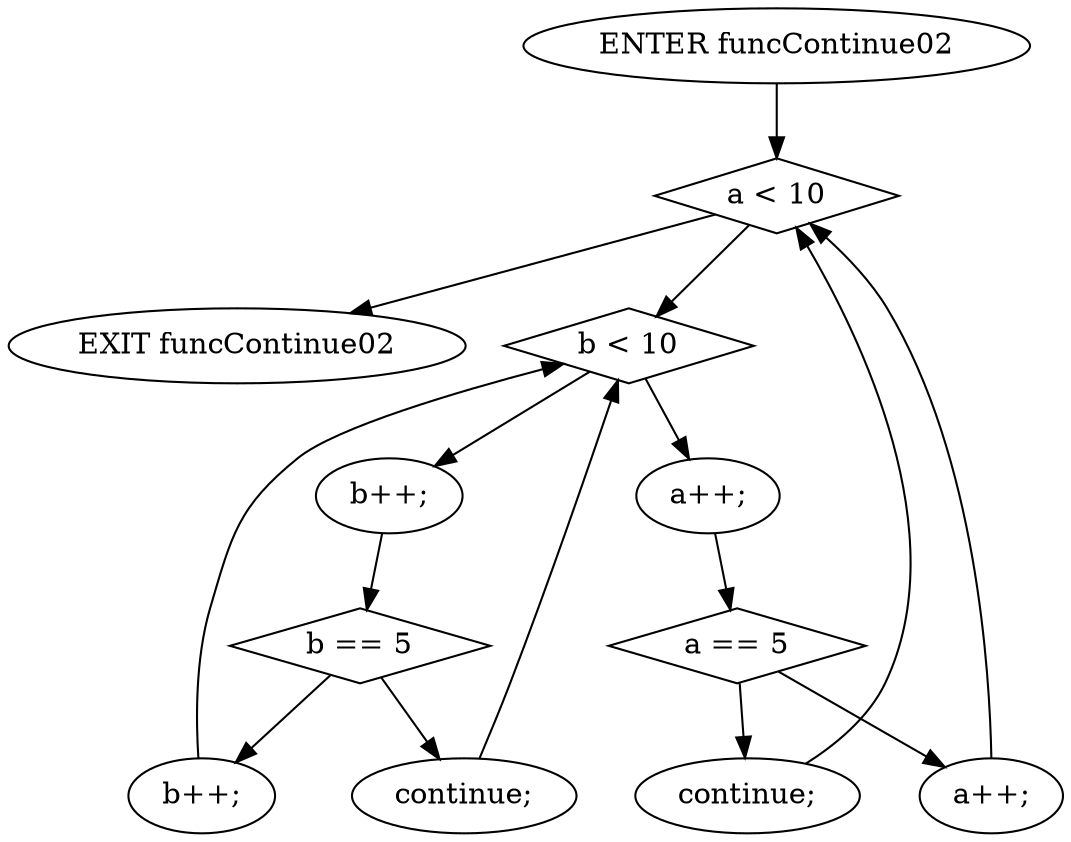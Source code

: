 digraph G {
  0 [ label="ENTER funcContinue02" ];
  1 [ label="EXIT funcContinue02" ];
  2 [ shape="diamond" label="a < 10" ];
  3 [ shape="diamond" label="b < 10" ];
  4 [ label="b++;" ];
  5 [ shape="diamond" label="b == 5" ];
  6 [ label="continue;" ];
  7 [ label="b++;" ];
  8 [ label="a++;" ];
  9 [ shape="diamond" label="a == 5" ];
  10 [ label="continue;" ];
  11 [ label="a++;" ];
  0 -> 2;
  2 -> 3;
  3 -> 4;
  4 -> 5;
  5 -> 6;
  5 -> 7;
  7 -> 3;
  6 -> 3;
  3 -> 8;
  8 -> 9;
  9 -> 10;
  9 -> 11;
  11 -> 2;
  10 -> 2;
  2 -> 1;
}
